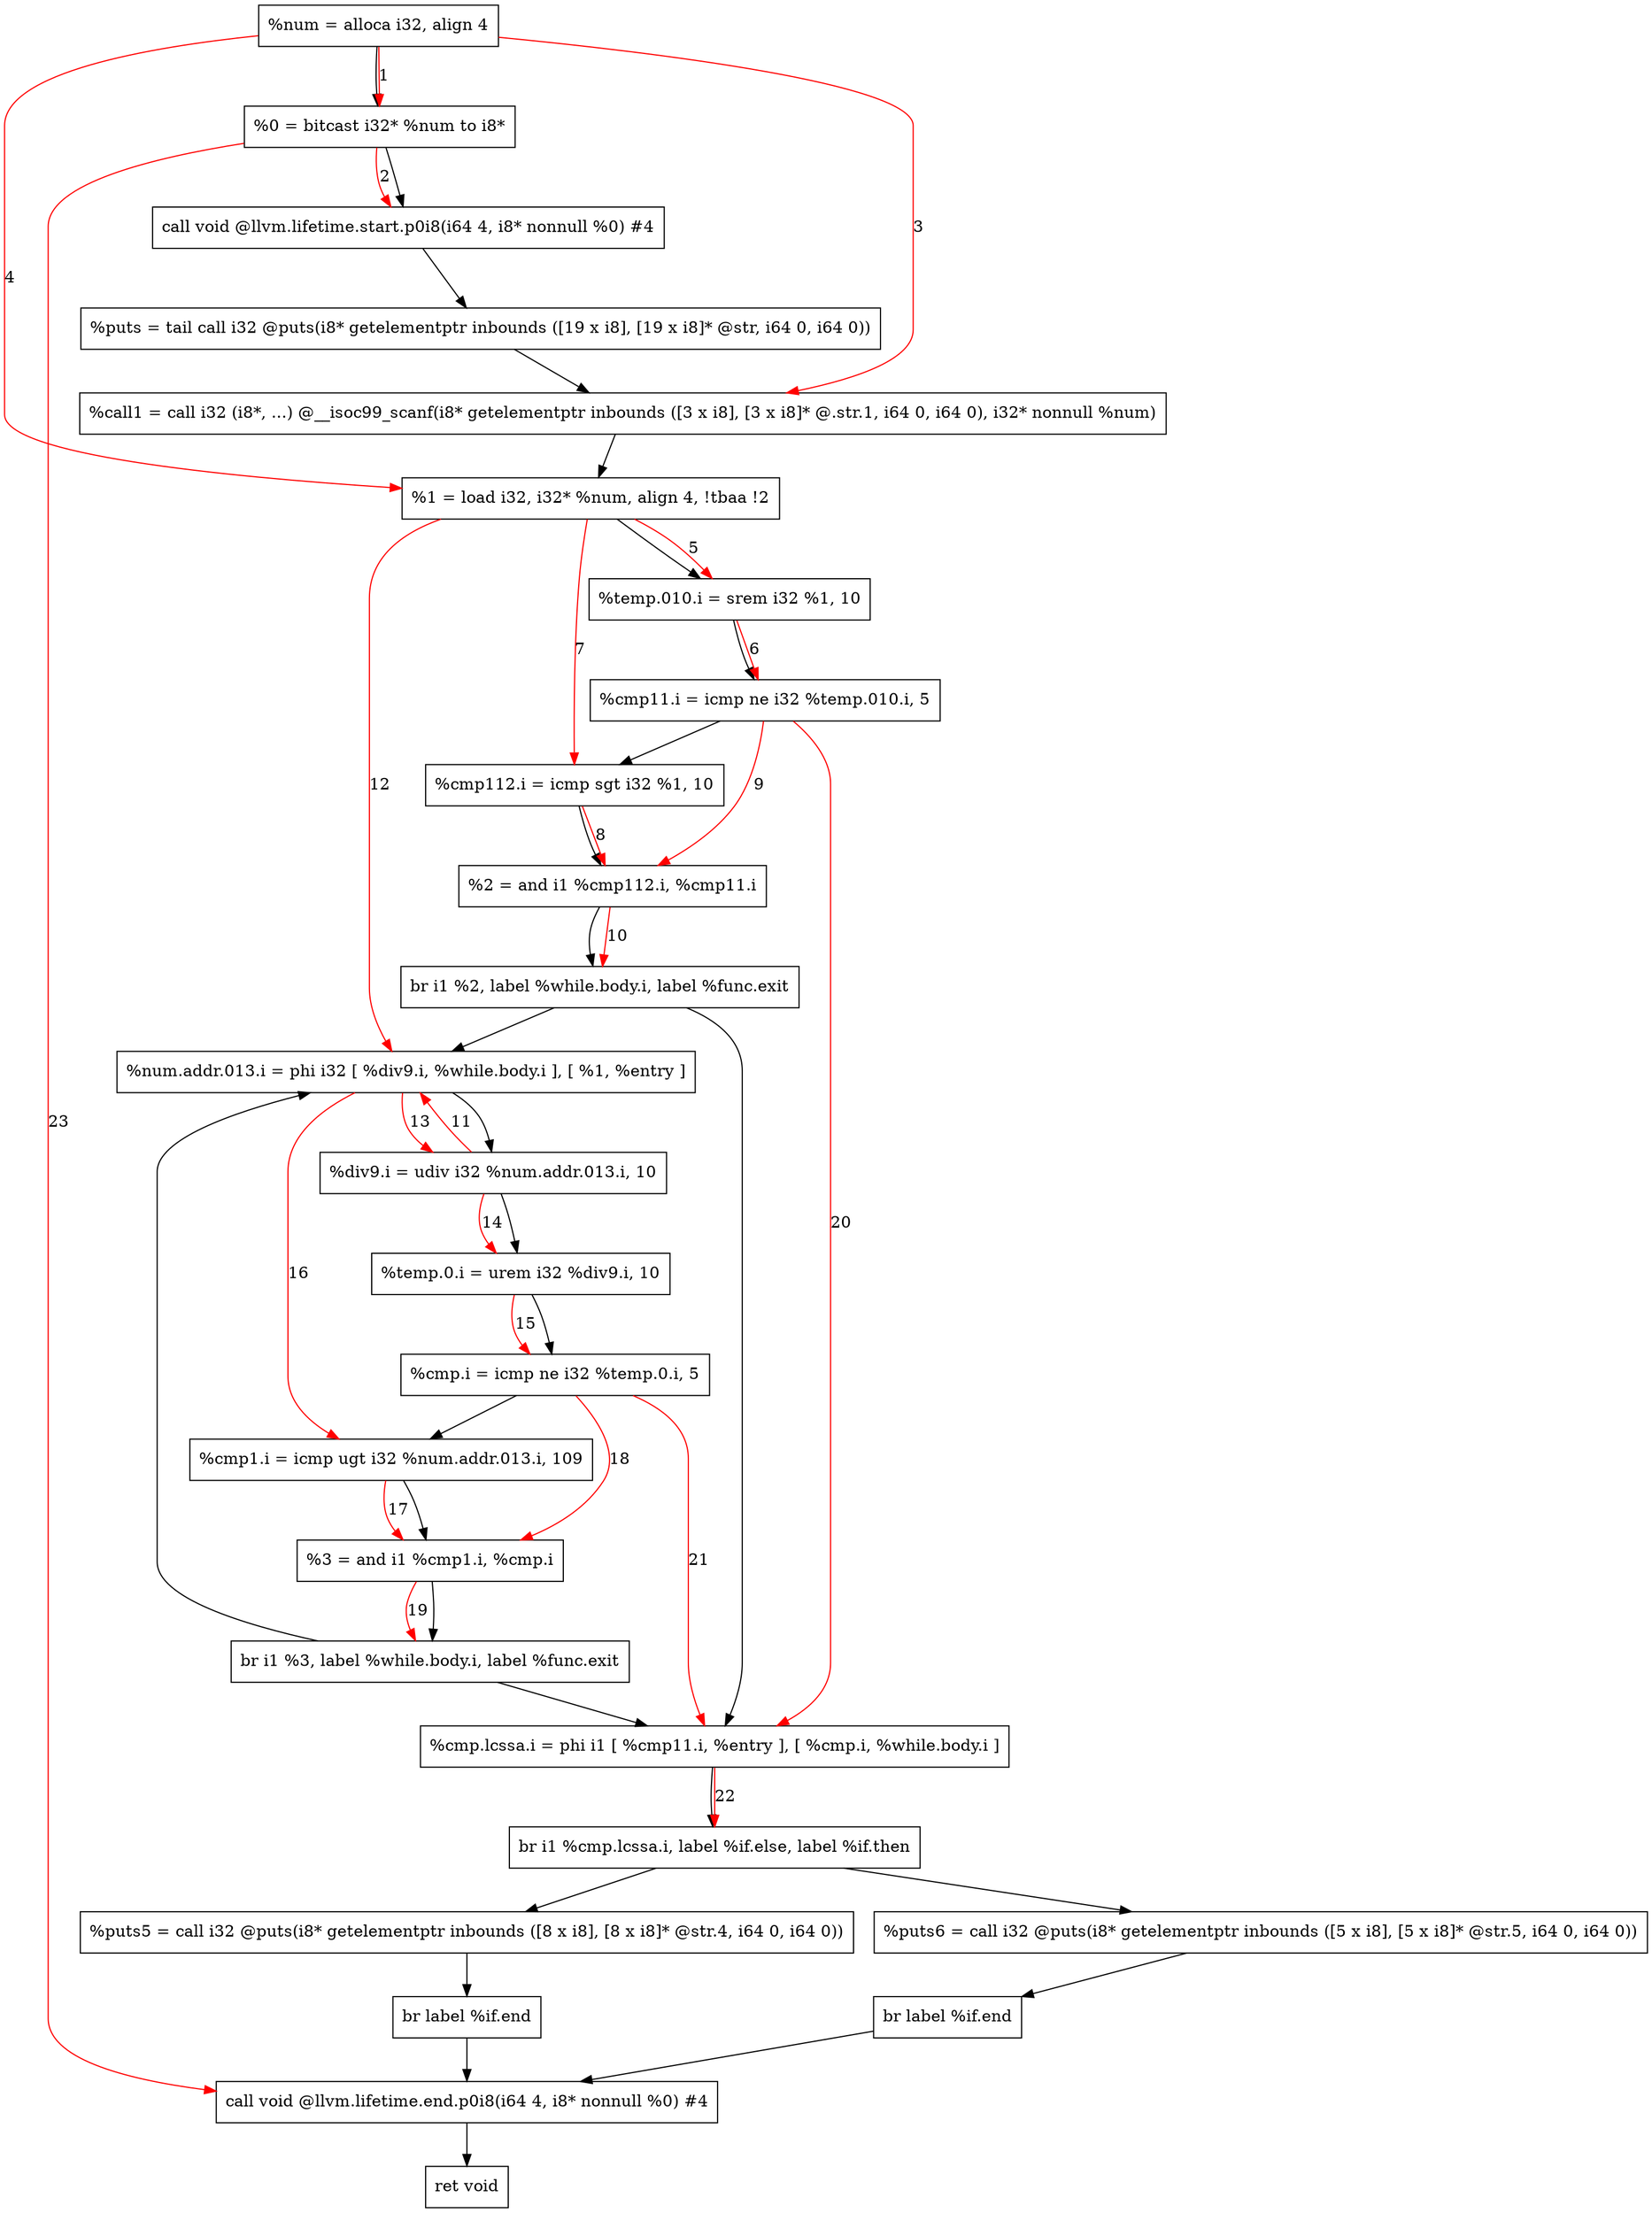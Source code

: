digraph "CDFG for'main' function" {
	Node0x55bdb37606b8[shape=record, label="  %num = alloca i32, align 4"]
	Node0x55bdb3760738[shape=record, label="  %0 = bitcast i32* %num to i8*"]
	Node0x55bdb3760978[shape=record, label="  call void @llvm.lifetime.start.p0i8(i64 4, i8* nonnull %0) #4"]
	Node0x55bdb3760d40[shape=record, label="  %puts = tail call i32 @puts(i8* getelementptr inbounds ([19 x i8], [19 x i8]* @str, i64 0, i64 0))"]
	Node0x55bdb3761018[shape=record, label="  %call1 = call i32 (i8*, ...) @__isoc99_scanf(i8* getelementptr inbounds ([3 x i8], [3 x i8]* @.str.1, i64 0, i64 0), i32* nonnull %num)"]
	Node0x55bdb37610d8[shape=record, label="  %1 = load i32, i32* %num, align 4, !tbaa !2"]
	Node0x55bdb37620b0[shape=record, label="  %temp.010.i = srem i32 %1, 10"]
	Node0x55bdb3762150[shape=record, label="  %cmp11.i = icmp ne i32 %temp.010.i, 5"]
	Node0x55bdb37621c0[shape=record, label="  %cmp112.i = icmp sgt i32 %1, 10"]
	Node0x55bdb3762260[shape=record, label="  %2 = and i1 %cmp112.i, %cmp11.i"]
	Node0x55bdb37624d8[shape=record, label="  br i1 %2, label %while.body.i, label %func.exit"]
	Node0x55bdb3762558[shape=record, label="  %num.addr.013.i = phi i32 [ %div9.i, %while.body.i ], [ %1, %entry ]"]
	Node0x55bdb3762650[shape=record, label="  %div9.i = udiv i32 %num.addr.013.i, 10"]
	Node0x55bdb37626c0[shape=record, label="  %temp.0.i = urem i32 %div9.i, 10"]
	Node0x55bdb3762730[shape=record, label="  %cmp.i = icmp ne i32 %temp.0.i, 5"]
	Node0x55bdb3762960[shape=record, label="  %cmp1.i = icmp ugt i32 %num.addr.013.i, 109"]
	Node0x55bdb37629f0[shape=record, label="  %3 = and i1 %cmp1.i, %cmp.i"]
	Node0x55bdb3762a78[shape=record, label="  br i1 %3, label %while.body.i, label %func.exit"]
	Node0x55bdb3762ac8[shape=record, label="  %cmp.lcssa.i = phi i1 [ %cmp11.i, %entry ], [ %cmp.i, %while.body.i ]"]
	Node0x55bdb3762cb8[shape=record, label="  br i1 %cmp.lcssa.i, label %if.else, label %if.then"]
	Node0x55bdb3762dd0[shape=record, label="  %puts6 = call i32 @puts(i8* getelementptr inbounds ([5 x i8], [5 x i8]* @str.5, i64 0, i64 0))"]
	Node0x55bdb3762ef8[shape=record, label="  br label %if.end"]
	Node0x55bdb3763010[shape=record, label="  %puts5 = call i32 @puts(i8* getelementptr inbounds ([8 x i8], [8 x i8]* @str.4, i64 0, i64 0))"]
	Node0x55bdb3762448[shape=record, label="  br label %if.end"]
	Node0x55bdb37631b8[shape=record, label="  call void @llvm.lifetime.end.p0i8(i64 4, i8* nonnull %0) #4"]
	Node0x55bdb3763260[shape=record, label="  ret void"]
	Node0x55bdb37606b8 -> Node0x55bdb3760738
	Node0x55bdb3760738 -> Node0x55bdb3760978
	Node0x55bdb3760978 -> Node0x55bdb3760d40
	Node0x55bdb3760d40 -> Node0x55bdb3761018
	Node0x55bdb3761018 -> Node0x55bdb37610d8
	Node0x55bdb37610d8 -> Node0x55bdb37620b0
	Node0x55bdb37620b0 -> Node0x55bdb3762150
	Node0x55bdb3762150 -> Node0x55bdb37621c0
	Node0x55bdb37621c0 -> Node0x55bdb3762260
	Node0x55bdb3762260 -> Node0x55bdb37624d8
	Node0x55bdb37624d8 -> Node0x55bdb3762558
	Node0x55bdb37624d8 -> Node0x55bdb3762ac8
	Node0x55bdb3762558 -> Node0x55bdb3762650
	Node0x55bdb3762650 -> Node0x55bdb37626c0
	Node0x55bdb37626c0 -> Node0x55bdb3762730
	Node0x55bdb3762730 -> Node0x55bdb3762960
	Node0x55bdb3762960 -> Node0x55bdb37629f0
	Node0x55bdb37629f0 -> Node0x55bdb3762a78
	Node0x55bdb3762a78 -> Node0x55bdb3762558
	Node0x55bdb3762a78 -> Node0x55bdb3762ac8
	Node0x55bdb3762ac8 -> Node0x55bdb3762cb8
	Node0x55bdb3762cb8 -> Node0x55bdb3763010
	Node0x55bdb3762cb8 -> Node0x55bdb3762dd0
	Node0x55bdb3762dd0 -> Node0x55bdb3762ef8
	Node0x55bdb3762ef8 -> Node0x55bdb37631b8
	Node0x55bdb3763010 -> Node0x55bdb3762448
	Node0x55bdb3762448 -> Node0x55bdb37631b8
	Node0x55bdb37631b8 -> Node0x55bdb3763260
edge [color=red]
	Node0x55bdb37606b8 -> Node0x55bdb3760738[label="1"]
	Node0x55bdb3760738 -> Node0x55bdb3760978[label="2"]
	Node0x55bdb37606b8 -> Node0x55bdb3761018[label="3"]
	Node0x55bdb37606b8 -> Node0x55bdb37610d8[label="4"]
	Node0x55bdb37610d8 -> Node0x55bdb37620b0[label="5"]
	Node0x55bdb37620b0 -> Node0x55bdb3762150[label="6"]
	Node0x55bdb37610d8 -> Node0x55bdb37621c0[label="7"]
	Node0x55bdb37621c0 -> Node0x55bdb3762260[label="8"]
	Node0x55bdb3762150 -> Node0x55bdb3762260[label="9"]
	Node0x55bdb3762260 -> Node0x55bdb37624d8[label="10"]
	Node0x55bdb3762650 -> Node0x55bdb3762558[label="11"]
	Node0x55bdb37610d8 -> Node0x55bdb3762558[label="12"]
	Node0x55bdb3762558 -> Node0x55bdb3762650[label="13"]
	Node0x55bdb3762650 -> Node0x55bdb37626c0[label="14"]
	Node0x55bdb37626c0 -> Node0x55bdb3762730[label="15"]
	Node0x55bdb3762558 -> Node0x55bdb3762960[label="16"]
	Node0x55bdb3762960 -> Node0x55bdb37629f0[label="17"]
	Node0x55bdb3762730 -> Node0x55bdb37629f0[label="18"]
	Node0x55bdb37629f0 -> Node0x55bdb3762a78[label="19"]
	Node0x55bdb3762150 -> Node0x55bdb3762ac8[label="20"]
	Node0x55bdb3762730 -> Node0x55bdb3762ac8[label="21"]
	Node0x55bdb3762ac8 -> Node0x55bdb3762cb8[label="22"]
	Node0x55bdb3760738 -> Node0x55bdb37631b8[label="23"]
}
